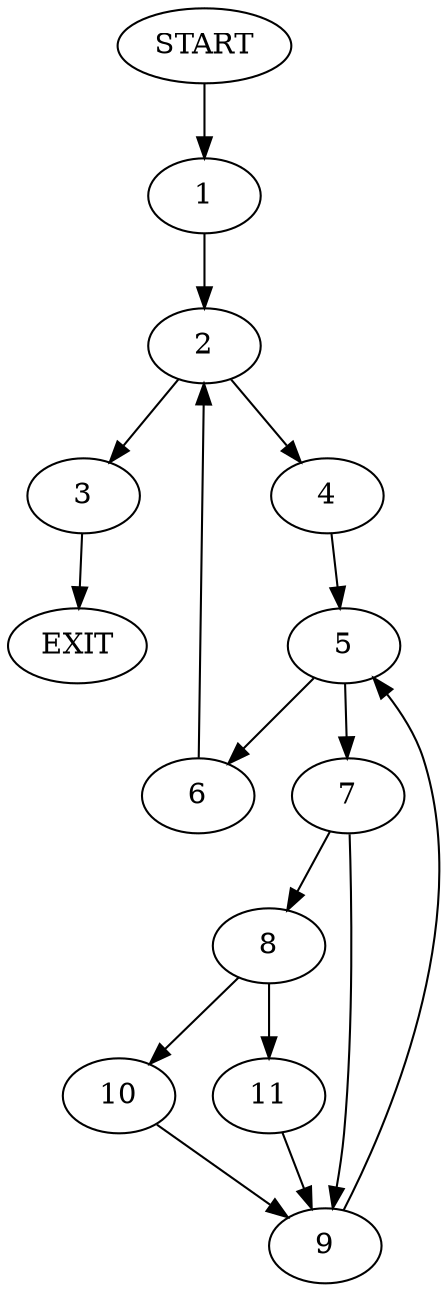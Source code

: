 digraph {
0 [label="START"]
12 [label="EXIT"]
0 -> 1
1 -> 2
2 -> 3
2 -> 4
4 -> 5
3 -> 12
5 -> 6
5 -> 7
7 -> 8
7 -> 9
6 -> 2
8 -> 10
8 -> 11
9 -> 5
10 -> 9
11 -> 9
}
